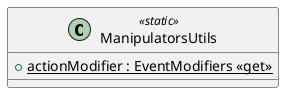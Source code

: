 @startuml
class ManipulatorsUtils <<static>> {
    + {static} actionModifier : EventModifiers <<get>>
}
@enduml
